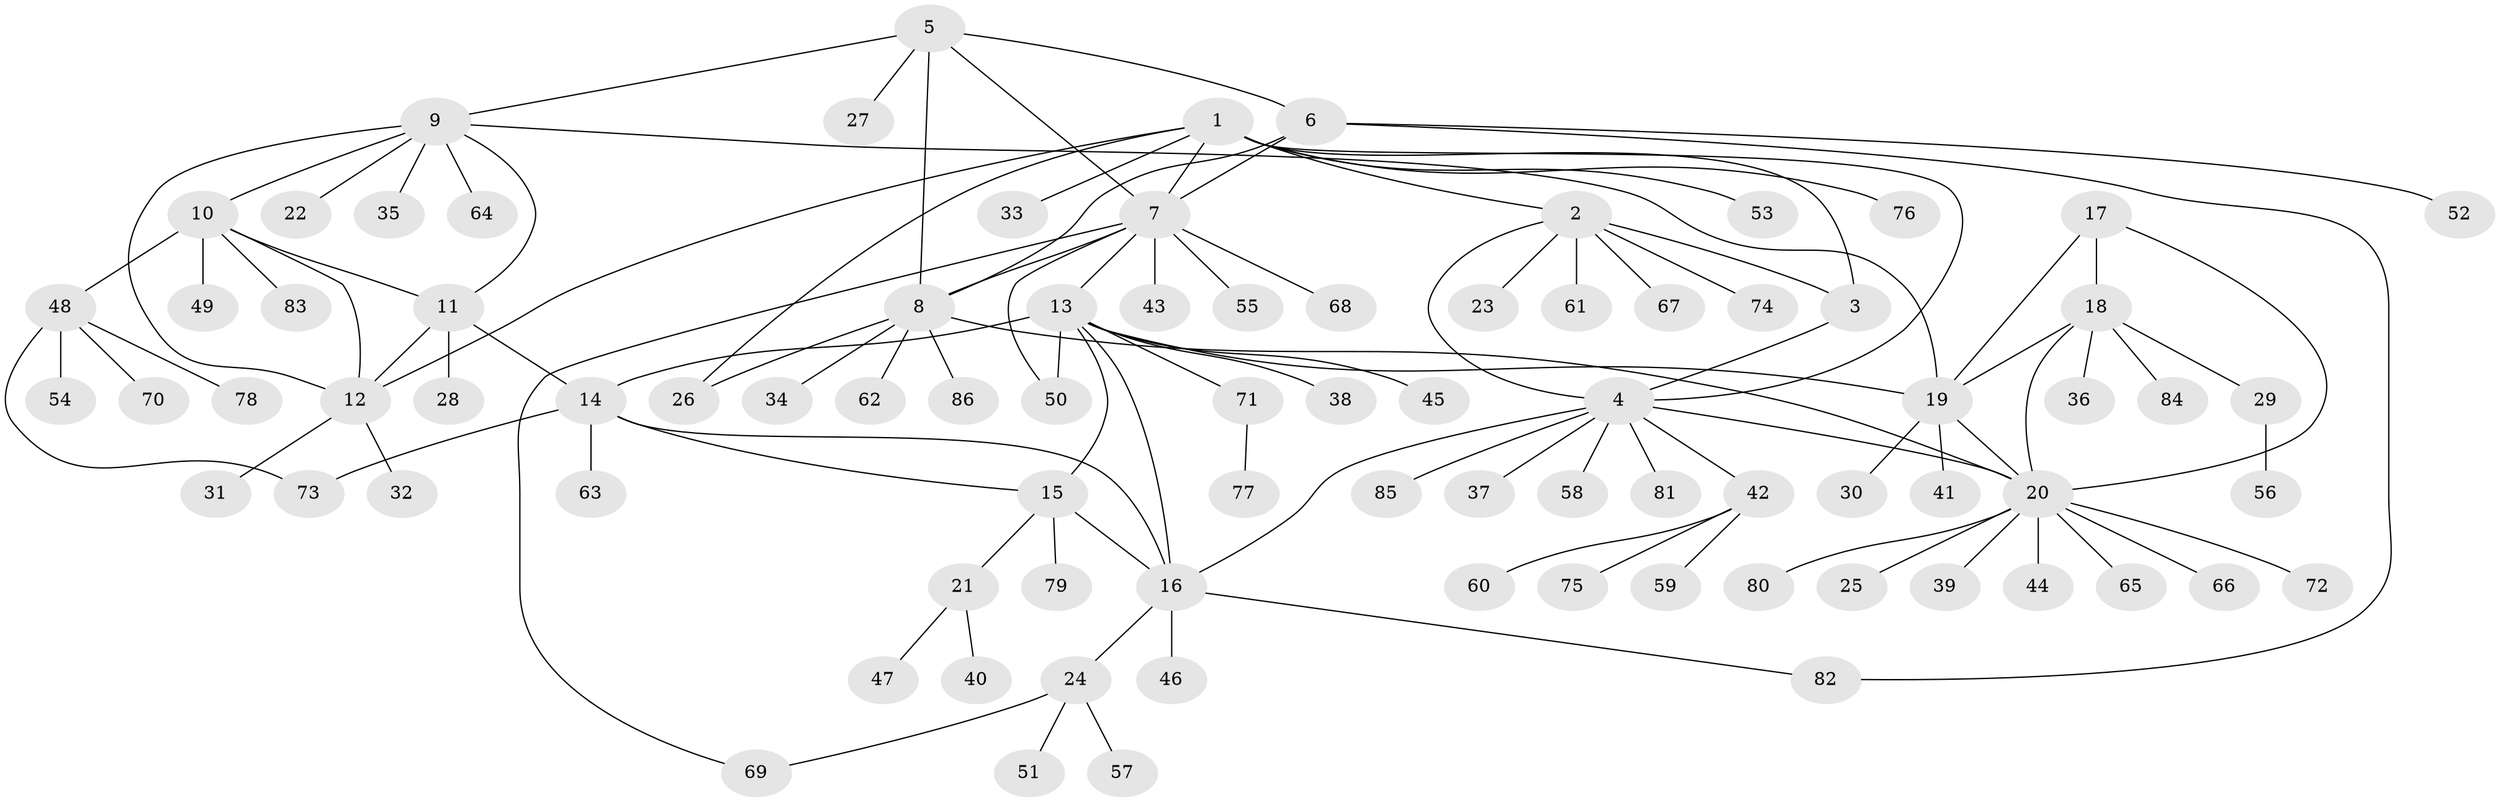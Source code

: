 // Generated by graph-tools (version 1.1) at 2025/15/03/09/25 04:15:44]
// undirected, 86 vertices, 111 edges
graph export_dot {
graph [start="1"]
  node [color=gray90,style=filled];
  1;
  2;
  3;
  4;
  5;
  6;
  7;
  8;
  9;
  10;
  11;
  12;
  13;
  14;
  15;
  16;
  17;
  18;
  19;
  20;
  21;
  22;
  23;
  24;
  25;
  26;
  27;
  28;
  29;
  30;
  31;
  32;
  33;
  34;
  35;
  36;
  37;
  38;
  39;
  40;
  41;
  42;
  43;
  44;
  45;
  46;
  47;
  48;
  49;
  50;
  51;
  52;
  53;
  54;
  55;
  56;
  57;
  58;
  59;
  60;
  61;
  62;
  63;
  64;
  65;
  66;
  67;
  68;
  69;
  70;
  71;
  72;
  73;
  74;
  75;
  76;
  77;
  78;
  79;
  80;
  81;
  82;
  83;
  84;
  85;
  86;
  1 -- 2;
  1 -- 3;
  1 -- 4;
  1 -- 7;
  1 -- 12;
  1 -- 26;
  1 -- 33;
  1 -- 53;
  1 -- 76;
  2 -- 3;
  2 -- 4;
  2 -- 23;
  2 -- 61;
  2 -- 67;
  2 -- 74;
  3 -- 4;
  4 -- 16;
  4 -- 20;
  4 -- 37;
  4 -- 42;
  4 -- 58;
  4 -- 81;
  4 -- 85;
  5 -- 6;
  5 -- 7;
  5 -- 8;
  5 -- 9;
  5 -- 27;
  6 -- 7;
  6 -- 8;
  6 -- 52;
  6 -- 82;
  7 -- 8;
  7 -- 13;
  7 -- 43;
  7 -- 50;
  7 -- 55;
  7 -- 68;
  7 -- 69;
  8 -- 20;
  8 -- 26;
  8 -- 34;
  8 -- 62;
  8 -- 86;
  9 -- 10;
  9 -- 11;
  9 -- 12;
  9 -- 19;
  9 -- 22;
  9 -- 35;
  9 -- 64;
  10 -- 11;
  10 -- 12;
  10 -- 48;
  10 -- 49;
  10 -- 83;
  11 -- 12;
  11 -- 14;
  11 -- 28;
  12 -- 31;
  12 -- 32;
  13 -- 14;
  13 -- 15;
  13 -- 16;
  13 -- 19;
  13 -- 38;
  13 -- 45;
  13 -- 50;
  13 -- 71;
  14 -- 15;
  14 -- 16;
  14 -- 63;
  14 -- 73;
  15 -- 16;
  15 -- 21;
  15 -- 79;
  16 -- 24;
  16 -- 46;
  16 -- 82;
  17 -- 18;
  17 -- 19;
  17 -- 20;
  18 -- 19;
  18 -- 20;
  18 -- 29;
  18 -- 36;
  18 -- 84;
  19 -- 20;
  19 -- 30;
  19 -- 41;
  20 -- 25;
  20 -- 39;
  20 -- 44;
  20 -- 65;
  20 -- 66;
  20 -- 72;
  20 -- 80;
  21 -- 40;
  21 -- 47;
  24 -- 51;
  24 -- 57;
  24 -- 69;
  29 -- 56;
  42 -- 59;
  42 -- 60;
  42 -- 75;
  48 -- 54;
  48 -- 70;
  48 -- 73;
  48 -- 78;
  71 -- 77;
}
